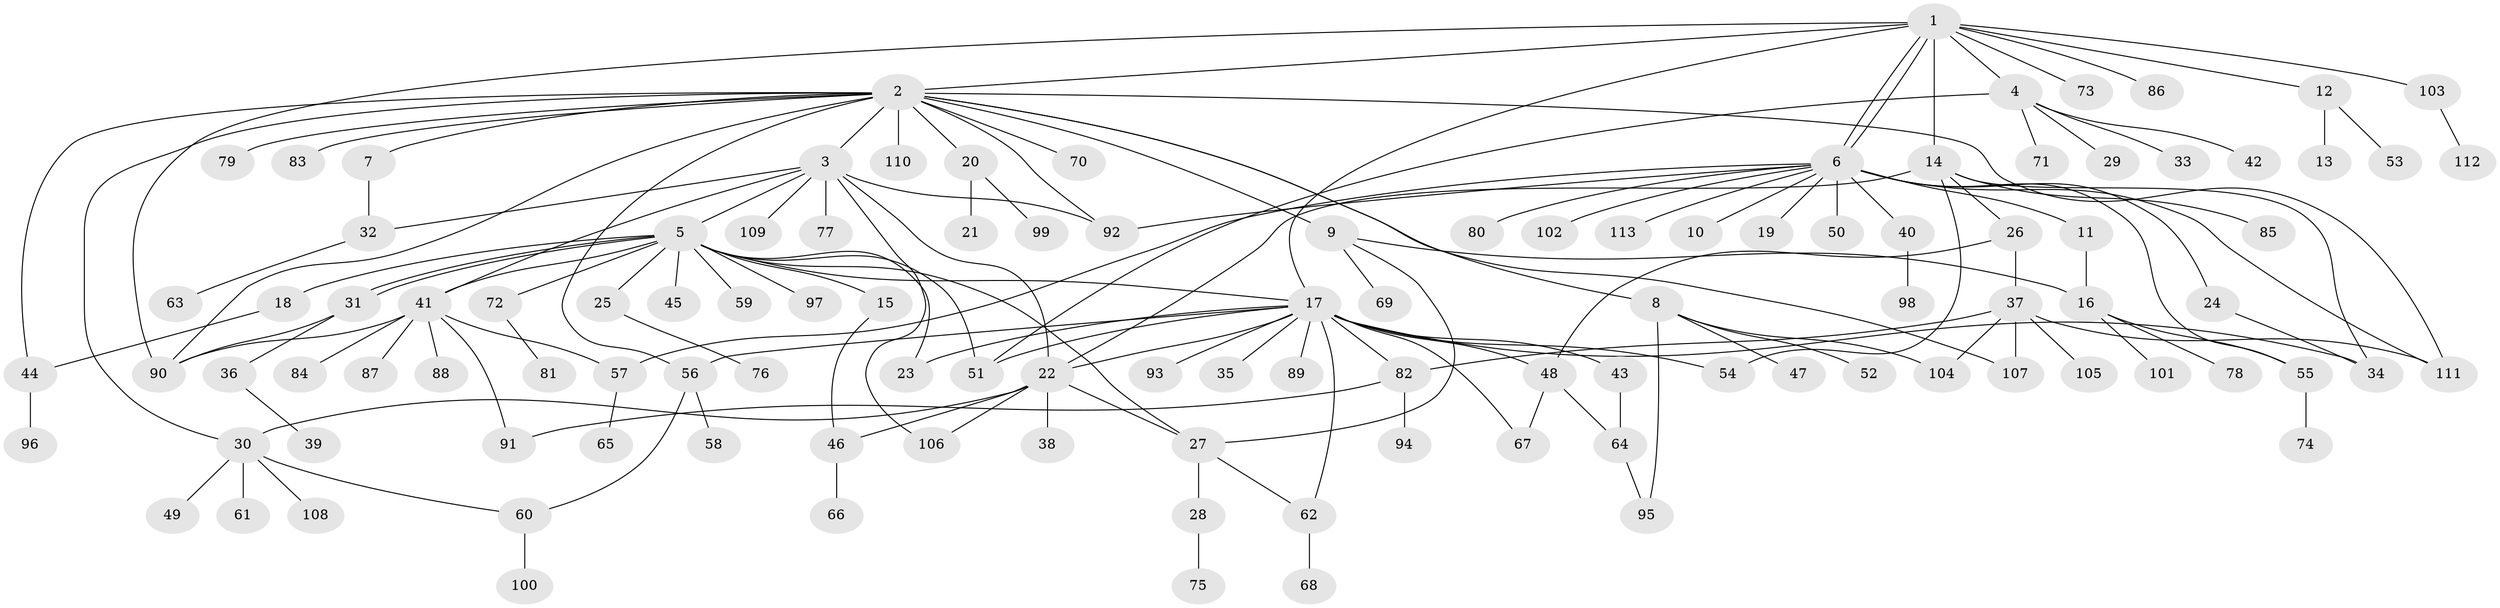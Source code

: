 // coarse degree distribution, {3: 0.14035087719298245, 4: 0.07017543859649122, 5: 0.07017543859649122, 1: 0.43859649122807015, 2: 0.12280701754385964, 15: 0.017543859649122806, 8: 0.017543859649122806, 6: 0.07017543859649122, 14: 0.017543859649122806, 12: 0.03508771929824561}
// Generated by graph-tools (version 1.1) at 2025/36/03/04/25 23:36:56]
// undirected, 113 vertices, 152 edges
graph export_dot {
  node [color=gray90,style=filled];
  1;
  2;
  3;
  4;
  5;
  6;
  7;
  8;
  9;
  10;
  11;
  12;
  13;
  14;
  15;
  16;
  17;
  18;
  19;
  20;
  21;
  22;
  23;
  24;
  25;
  26;
  27;
  28;
  29;
  30;
  31;
  32;
  33;
  34;
  35;
  36;
  37;
  38;
  39;
  40;
  41;
  42;
  43;
  44;
  45;
  46;
  47;
  48;
  49;
  50;
  51;
  52;
  53;
  54;
  55;
  56;
  57;
  58;
  59;
  60;
  61;
  62;
  63;
  64;
  65;
  66;
  67;
  68;
  69;
  70;
  71;
  72;
  73;
  74;
  75;
  76;
  77;
  78;
  79;
  80;
  81;
  82;
  83;
  84;
  85;
  86;
  87;
  88;
  89;
  90;
  91;
  92;
  93;
  94;
  95;
  96;
  97;
  98;
  99;
  100;
  101;
  102;
  103;
  104;
  105;
  106;
  107;
  108;
  109;
  110;
  111;
  112;
  113;
  1 -- 2;
  1 -- 4;
  1 -- 6;
  1 -- 6;
  1 -- 12;
  1 -- 14;
  1 -- 17;
  1 -- 73;
  1 -- 86;
  1 -- 90;
  1 -- 103;
  2 -- 3;
  2 -- 7;
  2 -- 8;
  2 -- 9;
  2 -- 20;
  2 -- 30;
  2 -- 44;
  2 -- 56;
  2 -- 70;
  2 -- 79;
  2 -- 83;
  2 -- 90;
  2 -- 92;
  2 -- 107;
  2 -- 110;
  2 -- 111;
  3 -- 5;
  3 -- 22;
  3 -- 32;
  3 -- 41;
  3 -- 77;
  3 -- 92;
  3 -- 106;
  3 -- 109;
  4 -- 29;
  4 -- 33;
  4 -- 42;
  4 -- 51;
  4 -- 71;
  5 -- 15;
  5 -- 17;
  5 -- 18;
  5 -- 23;
  5 -- 25;
  5 -- 27;
  5 -- 31;
  5 -- 31;
  5 -- 41;
  5 -- 45;
  5 -- 51;
  5 -- 59;
  5 -- 72;
  5 -- 97;
  6 -- 10;
  6 -- 11;
  6 -- 19;
  6 -- 24;
  6 -- 40;
  6 -- 50;
  6 -- 55;
  6 -- 57;
  6 -- 80;
  6 -- 92;
  6 -- 102;
  6 -- 111;
  6 -- 113;
  7 -- 32;
  8 -- 47;
  8 -- 52;
  8 -- 95;
  8 -- 104;
  9 -- 16;
  9 -- 27;
  9 -- 69;
  11 -- 16;
  12 -- 13;
  12 -- 53;
  14 -- 22;
  14 -- 26;
  14 -- 34;
  14 -- 54;
  14 -- 85;
  15 -- 46;
  16 -- 55;
  16 -- 78;
  16 -- 101;
  17 -- 22;
  17 -- 23;
  17 -- 34;
  17 -- 35;
  17 -- 43;
  17 -- 48;
  17 -- 51;
  17 -- 54;
  17 -- 56;
  17 -- 62;
  17 -- 67;
  17 -- 82;
  17 -- 89;
  17 -- 93;
  18 -- 44;
  20 -- 21;
  20 -- 99;
  22 -- 27;
  22 -- 30;
  22 -- 38;
  22 -- 46;
  22 -- 106;
  24 -- 34;
  25 -- 76;
  26 -- 37;
  26 -- 48;
  27 -- 28;
  27 -- 62;
  28 -- 75;
  30 -- 49;
  30 -- 60;
  30 -- 61;
  30 -- 108;
  31 -- 36;
  31 -- 90;
  32 -- 63;
  36 -- 39;
  37 -- 82;
  37 -- 104;
  37 -- 105;
  37 -- 107;
  37 -- 111;
  40 -- 98;
  41 -- 57;
  41 -- 84;
  41 -- 87;
  41 -- 88;
  41 -- 90;
  41 -- 91;
  43 -- 64;
  44 -- 96;
  46 -- 66;
  48 -- 64;
  48 -- 67;
  55 -- 74;
  56 -- 58;
  56 -- 60;
  57 -- 65;
  60 -- 100;
  62 -- 68;
  64 -- 95;
  72 -- 81;
  82 -- 91;
  82 -- 94;
  103 -- 112;
}
